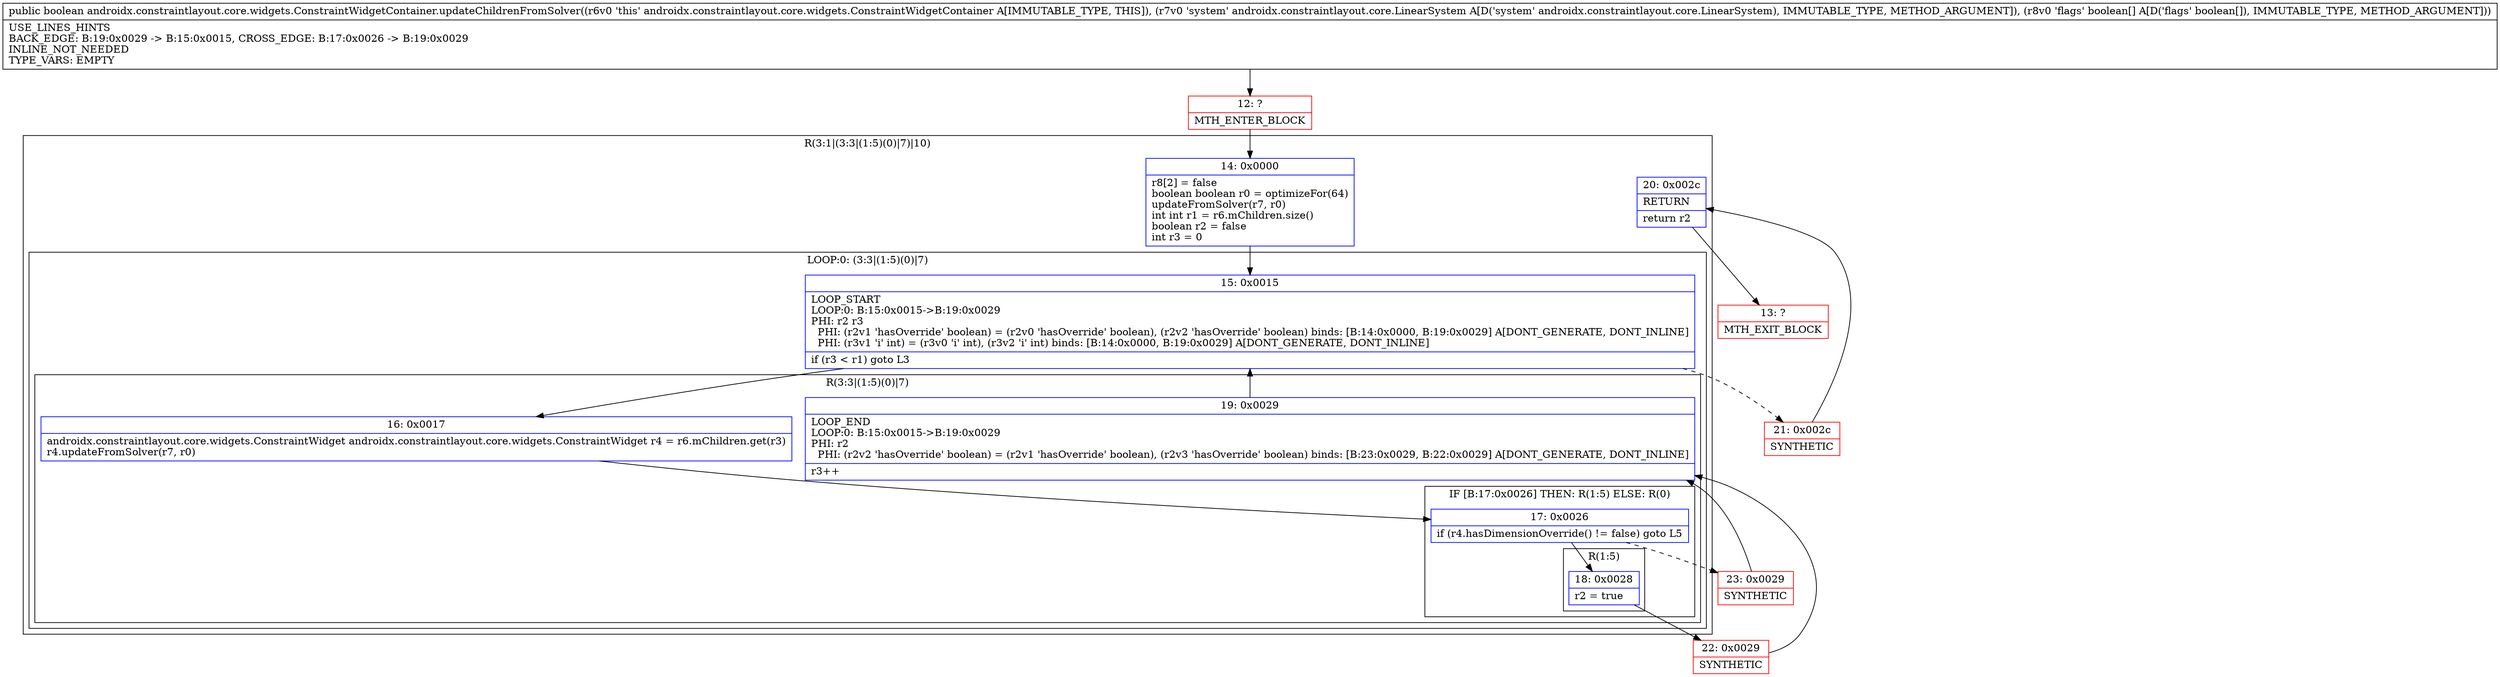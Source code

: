 digraph "CFG forandroidx.constraintlayout.core.widgets.ConstraintWidgetContainer.updateChildrenFromSolver(Landroidx\/constraintlayout\/core\/LinearSystem;[Z)Z" {
subgraph cluster_Region_1458116049 {
label = "R(3:1|(3:3|(1:5)(0)|7)|10)";
node [shape=record,color=blue];
Node_14 [shape=record,label="{14\:\ 0x0000|r8[2] = false\lboolean boolean r0 = optimizeFor(64)\lupdateFromSolver(r7, r0)\lint int r1 = r6.mChildren.size()\lboolean r2 = false\lint r3 = 0\l}"];
subgraph cluster_LoopRegion_1585447784 {
label = "LOOP:0: (3:3|(1:5)(0)|7)";
node [shape=record,color=blue];
Node_15 [shape=record,label="{15\:\ 0x0015|LOOP_START\lLOOP:0: B:15:0x0015\-\>B:19:0x0029\lPHI: r2 r3 \l  PHI: (r2v1 'hasOverride' boolean) = (r2v0 'hasOverride' boolean), (r2v2 'hasOverride' boolean) binds: [B:14:0x0000, B:19:0x0029] A[DONT_GENERATE, DONT_INLINE]\l  PHI: (r3v1 'i' int) = (r3v0 'i' int), (r3v2 'i' int) binds: [B:14:0x0000, B:19:0x0029] A[DONT_GENERATE, DONT_INLINE]\l|if (r3 \< r1) goto L3\l}"];
subgraph cluster_Region_896085629 {
label = "R(3:3|(1:5)(0)|7)";
node [shape=record,color=blue];
Node_16 [shape=record,label="{16\:\ 0x0017|androidx.constraintlayout.core.widgets.ConstraintWidget androidx.constraintlayout.core.widgets.ConstraintWidget r4 = r6.mChildren.get(r3)\lr4.updateFromSolver(r7, r0)\l}"];
subgraph cluster_IfRegion_1912245087 {
label = "IF [B:17:0x0026] THEN: R(1:5) ELSE: R(0)";
node [shape=record,color=blue];
Node_17 [shape=record,label="{17\:\ 0x0026|if (r4.hasDimensionOverride() != false) goto L5\l}"];
subgraph cluster_Region_1872977127 {
label = "R(1:5)";
node [shape=record,color=blue];
Node_18 [shape=record,label="{18\:\ 0x0028|r2 = true\l}"];
}
subgraph cluster_Region_1962433793 {
label = "R(0)";
node [shape=record,color=blue];
}
}
Node_19 [shape=record,label="{19\:\ 0x0029|LOOP_END\lLOOP:0: B:15:0x0015\-\>B:19:0x0029\lPHI: r2 \l  PHI: (r2v2 'hasOverride' boolean) = (r2v1 'hasOverride' boolean), (r2v3 'hasOverride' boolean) binds: [B:23:0x0029, B:22:0x0029] A[DONT_GENERATE, DONT_INLINE]\l|r3++\l}"];
}
}
Node_20 [shape=record,label="{20\:\ 0x002c|RETURN\l|return r2\l}"];
}
Node_12 [shape=record,color=red,label="{12\:\ ?|MTH_ENTER_BLOCK\l}"];
Node_22 [shape=record,color=red,label="{22\:\ 0x0029|SYNTHETIC\l}"];
Node_23 [shape=record,color=red,label="{23\:\ 0x0029|SYNTHETIC\l}"];
Node_21 [shape=record,color=red,label="{21\:\ 0x002c|SYNTHETIC\l}"];
Node_13 [shape=record,color=red,label="{13\:\ ?|MTH_EXIT_BLOCK\l}"];
MethodNode[shape=record,label="{public boolean androidx.constraintlayout.core.widgets.ConstraintWidgetContainer.updateChildrenFromSolver((r6v0 'this' androidx.constraintlayout.core.widgets.ConstraintWidgetContainer A[IMMUTABLE_TYPE, THIS]), (r7v0 'system' androidx.constraintlayout.core.LinearSystem A[D('system' androidx.constraintlayout.core.LinearSystem), IMMUTABLE_TYPE, METHOD_ARGUMENT]), (r8v0 'flags' boolean[] A[D('flags' boolean[]), IMMUTABLE_TYPE, METHOD_ARGUMENT]))  | USE_LINES_HINTS\lBACK_EDGE: B:19:0x0029 \-\> B:15:0x0015, CROSS_EDGE: B:17:0x0026 \-\> B:19:0x0029\lINLINE_NOT_NEEDED\lTYPE_VARS: EMPTY\l}"];
MethodNode -> Node_12;Node_14 -> Node_15;
Node_15 -> Node_16;
Node_15 -> Node_21[style=dashed];
Node_16 -> Node_17;
Node_17 -> Node_18;
Node_17 -> Node_23[style=dashed];
Node_18 -> Node_22;
Node_19 -> Node_15;
Node_20 -> Node_13;
Node_12 -> Node_14;
Node_22 -> Node_19;
Node_23 -> Node_19;
Node_21 -> Node_20;
}

